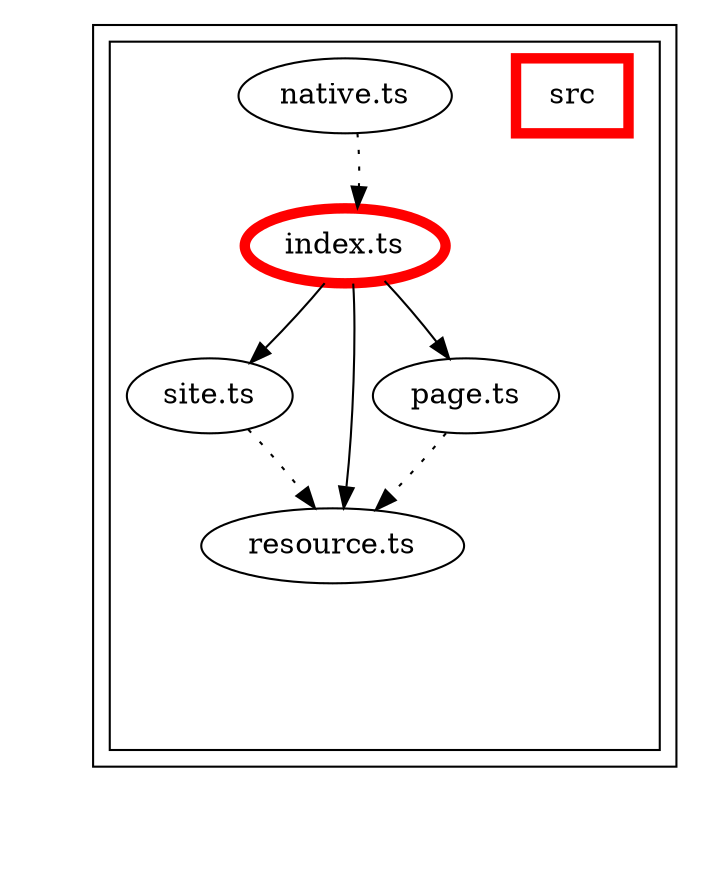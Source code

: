 digraph "dependency-graph-[object Object]" {
  compound = true;
  "dependency-graph-[object Object]" [
    style = "invis";
  ];
  "src/page.ts";
  "src/resource.ts";
  "src/site.ts";
  "src/index.ts";
  subgraph "cluster_src" {
    color = "#000000";
    label = "";
    "name_src" [
      penwidth = 5;
      shape = "rectangle";
      color = "#ff0000";
      label = "src";
    ];
    "exit_src" [
      style = "invis";
    ];
    subgraph "cluster_src" {
      color = "#000000";
      label = "";
      "name_src" [
        penwidth = 5;
        shape = "rectangle";
        color = "#ff0000";
        label = "src";
      ];
      "exit_src" [
        style = "invis";
      ];
      "src/index.ts" [
        label = "index.ts";
        color = "#ff0000";
        penwidth = 5;
      ];
      "src/native.ts" [
        label = "native.ts";
      ];
      "src/page.ts" [
        label = "page.ts";
      ];
      "src/resource.ts" [
        label = "resource.ts";
      ];
      "src/site.ts" [
        label = "site.ts";
      ];
      "src/index.ts" -> "exit_src" [
        style = "invis";
      ];
      "src/native.ts" -> "exit_src" [
        style = "invis";
      ];
      "src/page.ts" -> "exit_src" [
        style = "invis";
      ];
      "src/resource.ts" -> "exit_src" [
        style = "invis";
      ];
      "src/site.ts" -> "exit_src" [
        style = "invis";
      ];
    }
    "exit_src" -> "exit_src" [
      style = "invis";
    ];
    "exit_src" -> "exit_src" [
      style = "invis";
    ];
    "exit_src" -> "exit_src" [
      style = "invis";
    ];
    "exit_src" -> "exit_src" [
      style = "invis";
    ];
    "exit_src" -> "exit_src" [
      style = "invis";
    ];
  }
  "exit_src" -> "dependency-graph-[object Object]" [
    style = "invis";
  ];
  "src/index.ts" -> "src/page.ts" [
    style = "invis";
  ];
  "src/index.ts" -> "src/page.ts" [
    style = "solid";
    ltail = "cluster_src/index.ts";
    lhead = "cluster_src/page.ts";
    color = "black";
  ];
  "src/index.ts" -> "src/resource.ts" [
    style = "invis";
  ];
  "src/index.ts" -> "src/resource.ts" [
    style = "solid";
    ltail = "cluster_src/index.ts";
    lhead = "cluster_src/resource.ts";
    color = "black";
  ];
  "src/index.ts" -> "src/site.ts" [
    style = "invis";
  ];
  "src/index.ts" -> "src/site.ts" [
    style = "solid";
    ltail = "cluster_src/index.ts";
    lhead = "cluster_src/site.ts";
    color = "black";
  ];
  "src/native.ts" -> "src/index.ts" [
    style = "invis";
  ];
  "src/native.ts" -> "src/index.ts" [
    style = "dotted";
    ltail = "cluster_src/native.ts";
    lhead = "cluster_src/index.ts";
    color = "black";
  ];
  "src/page.ts" -> "src/resource.ts" [
    style = "invis";
  ];
  "src/page.ts" -> "src/resource.ts" [
    style = "dotted";
    ltail = "cluster_src/page.ts";
    lhead = "cluster_src/resource.ts";
    color = "black";
  ];
  "src/site.ts" -> "src/resource.ts" [
    style = "invis";
  ];
  "src/site.ts" -> "src/resource.ts" [
    style = "dotted";
    ltail = "cluster_src/site.ts";
    lhead = "cluster_src/resource.ts";
    color = "black";
  ];
}